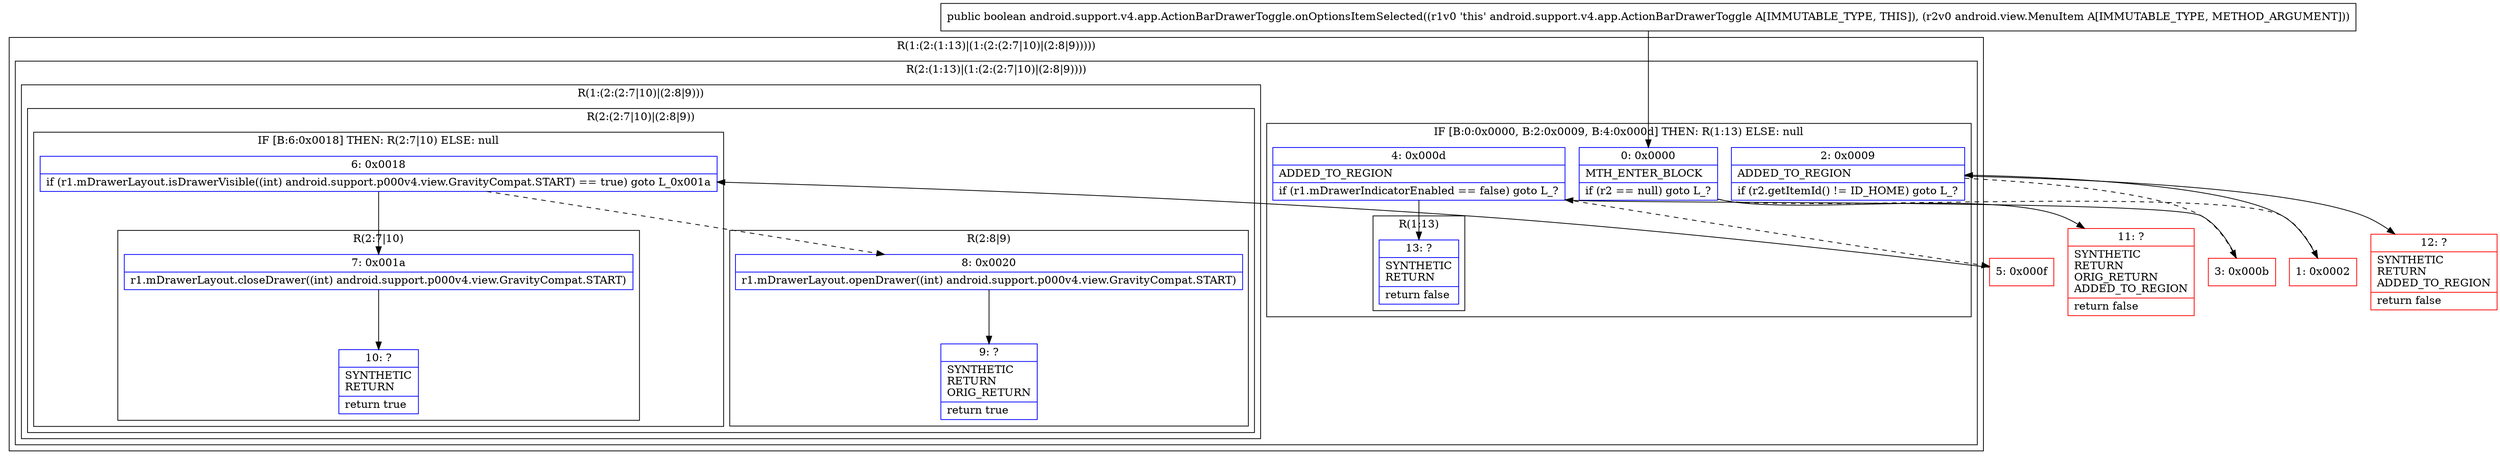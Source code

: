 digraph "CFG forandroid.support.v4.app.ActionBarDrawerToggle.onOptionsItemSelected(Landroid\/view\/MenuItem;)Z" {
subgraph cluster_Region_1644742071 {
label = "R(1:(2:(1:13)|(1:(2:(2:7|10)|(2:8|9)))))";
node [shape=record,color=blue];
subgraph cluster_Region_241043506 {
label = "R(2:(1:13)|(1:(2:(2:7|10)|(2:8|9))))";
node [shape=record,color=blue];
subgraph cluster_IfRegion_398136399 {
label = "IF [B:0:0x0000, B:2:0x0009, B:4:0x000d] THEN: R(1:13) ELSE: null";
node [shape=record,color=blue];
Node_0 [shape=record,label="{0\:\ 0x0000|MTH_ENTER_BLOCK\l|if (r2 == null) goto L_?\l}"];
Node_2 [shape=record,label="{2\:\ 0x0009|ADDED_TO_REGION\l|if (r2.getItemId() != ID_HOME) goto L_?\l}"];
Node_4 [shape=record,label="{4\:\ 0x000d|ADDED_TO_REGION\l|if (r1.mDrawerIndicatorEnabled == false) goto L_?\l}"];
subgraph cluster_Region_325431893 {
label = "R(1:13)";
node [shape=record,color=blue];
Node_13 [shape=record,label="{13\:\ ?|SYNTHETIC\lRETURN\l|return false\l}"];
}
}
subgraph cluster_Region_937752819 {
label = "R(1:(2:(2:7|10)|(2:8|9)))";
node [shape=record,color=blue];
subgraph cluster_Region_1233484197 {
label = "R(2:(2:7|10)|(2:8|9))";
node [shape=record,color=blue];
subgraph cluster_IfRegion_106104246 {
label = "IF [B:6:0x0018] THEN: R(2:7|10) ELSE: null";
node [shape=record,color=blue];
Node_6 [shape=record,label="{6\:\ 0x0018|if (r1.mDrawerLayout.isDrawerVisible((int) android.support.p000v4.view.GravityCompat.START) == true) goto L_0x001a\l}"];
subgraph cluster_Region_941291571 {
label = "R(2:7|10)";
node [shape=record,color=blue];
Node_7 [shape=record,label="{7\:\ 0x001a|r1.mDrawerLayout.closeDrawer((int) android.support.p000v4.view.GravityCompat.START)\l}"];
Node_10 [shape=record,label="{10\:\ ?|SYNTHETIC\lRETURN\l|return true\l}"];
}
}
subgraph cluster_Region_673823907 {
label = "R(2:8|9)";
node [shape=record,color=blue];
Node_8 [shape=record,label="{8\:\ 0x0020|r1.mDrawerLayout.openDrawer((int) android.support.p000v4.view.GravityCompat.START)\l}"];
Node_9 [shape=record,label="{9\:\ ?|SYNTHETIC\lRETURN\lORIG_RETURN\l|return true\l}"];
}
}
}
}
}
Node_1 [shape=record,color=red,label="{1\:\ 0x0002}"];
Node_3 [shape=record,color=red,label="{3\:\ 0x000b}"];
Node_5 [shape=record,color=red,label="{5\:\ 0x000f}"];
Node_11 [shape=record,color=red,label="{11\:\ ?|SYNTHETIC\lRETURN\lORIG_RETURN\lADDED_TO_REGION\l|return false\l}"];
Node_12 [shape=record,color=red,label="{12\:\ ?|SYNTHETIC\lRETURN\lADDED_TO_REGION\l|return false\l}"];
MethodNode[shape=record,label="{public boolean android.support.v4.app.ActionBarDrawerToggle.onOptionsItemSelected((r1v0 'this' android.support.v4.app.ActionBarDrawerToggle A[IMMUTABLE_TYPE, THIS]), (r2v0 android.view.MenuItem A[IMMUTABLE_TYPE, METHOD_ARGUMENT])) }"];
MethodNode -> Node_0;
Node_0 -> Node_1[style=dashed];
Node_0 -> Node_11;
Node_2 -> Node_3[style=dashed];
Node_2 -> Node_12;
Node_4 -> Node_5[style=dashed];
Node_4 -> Node_13;
Node_6 -> Node_7;
Node_6 -> Node_8[style=dashed];
Node_7 -> Node_10;
Node_8 -> Node_9;
Node_1 -> Node_2;
Node_3 -> Node_4;
Node_5 -> Node_6;
}

